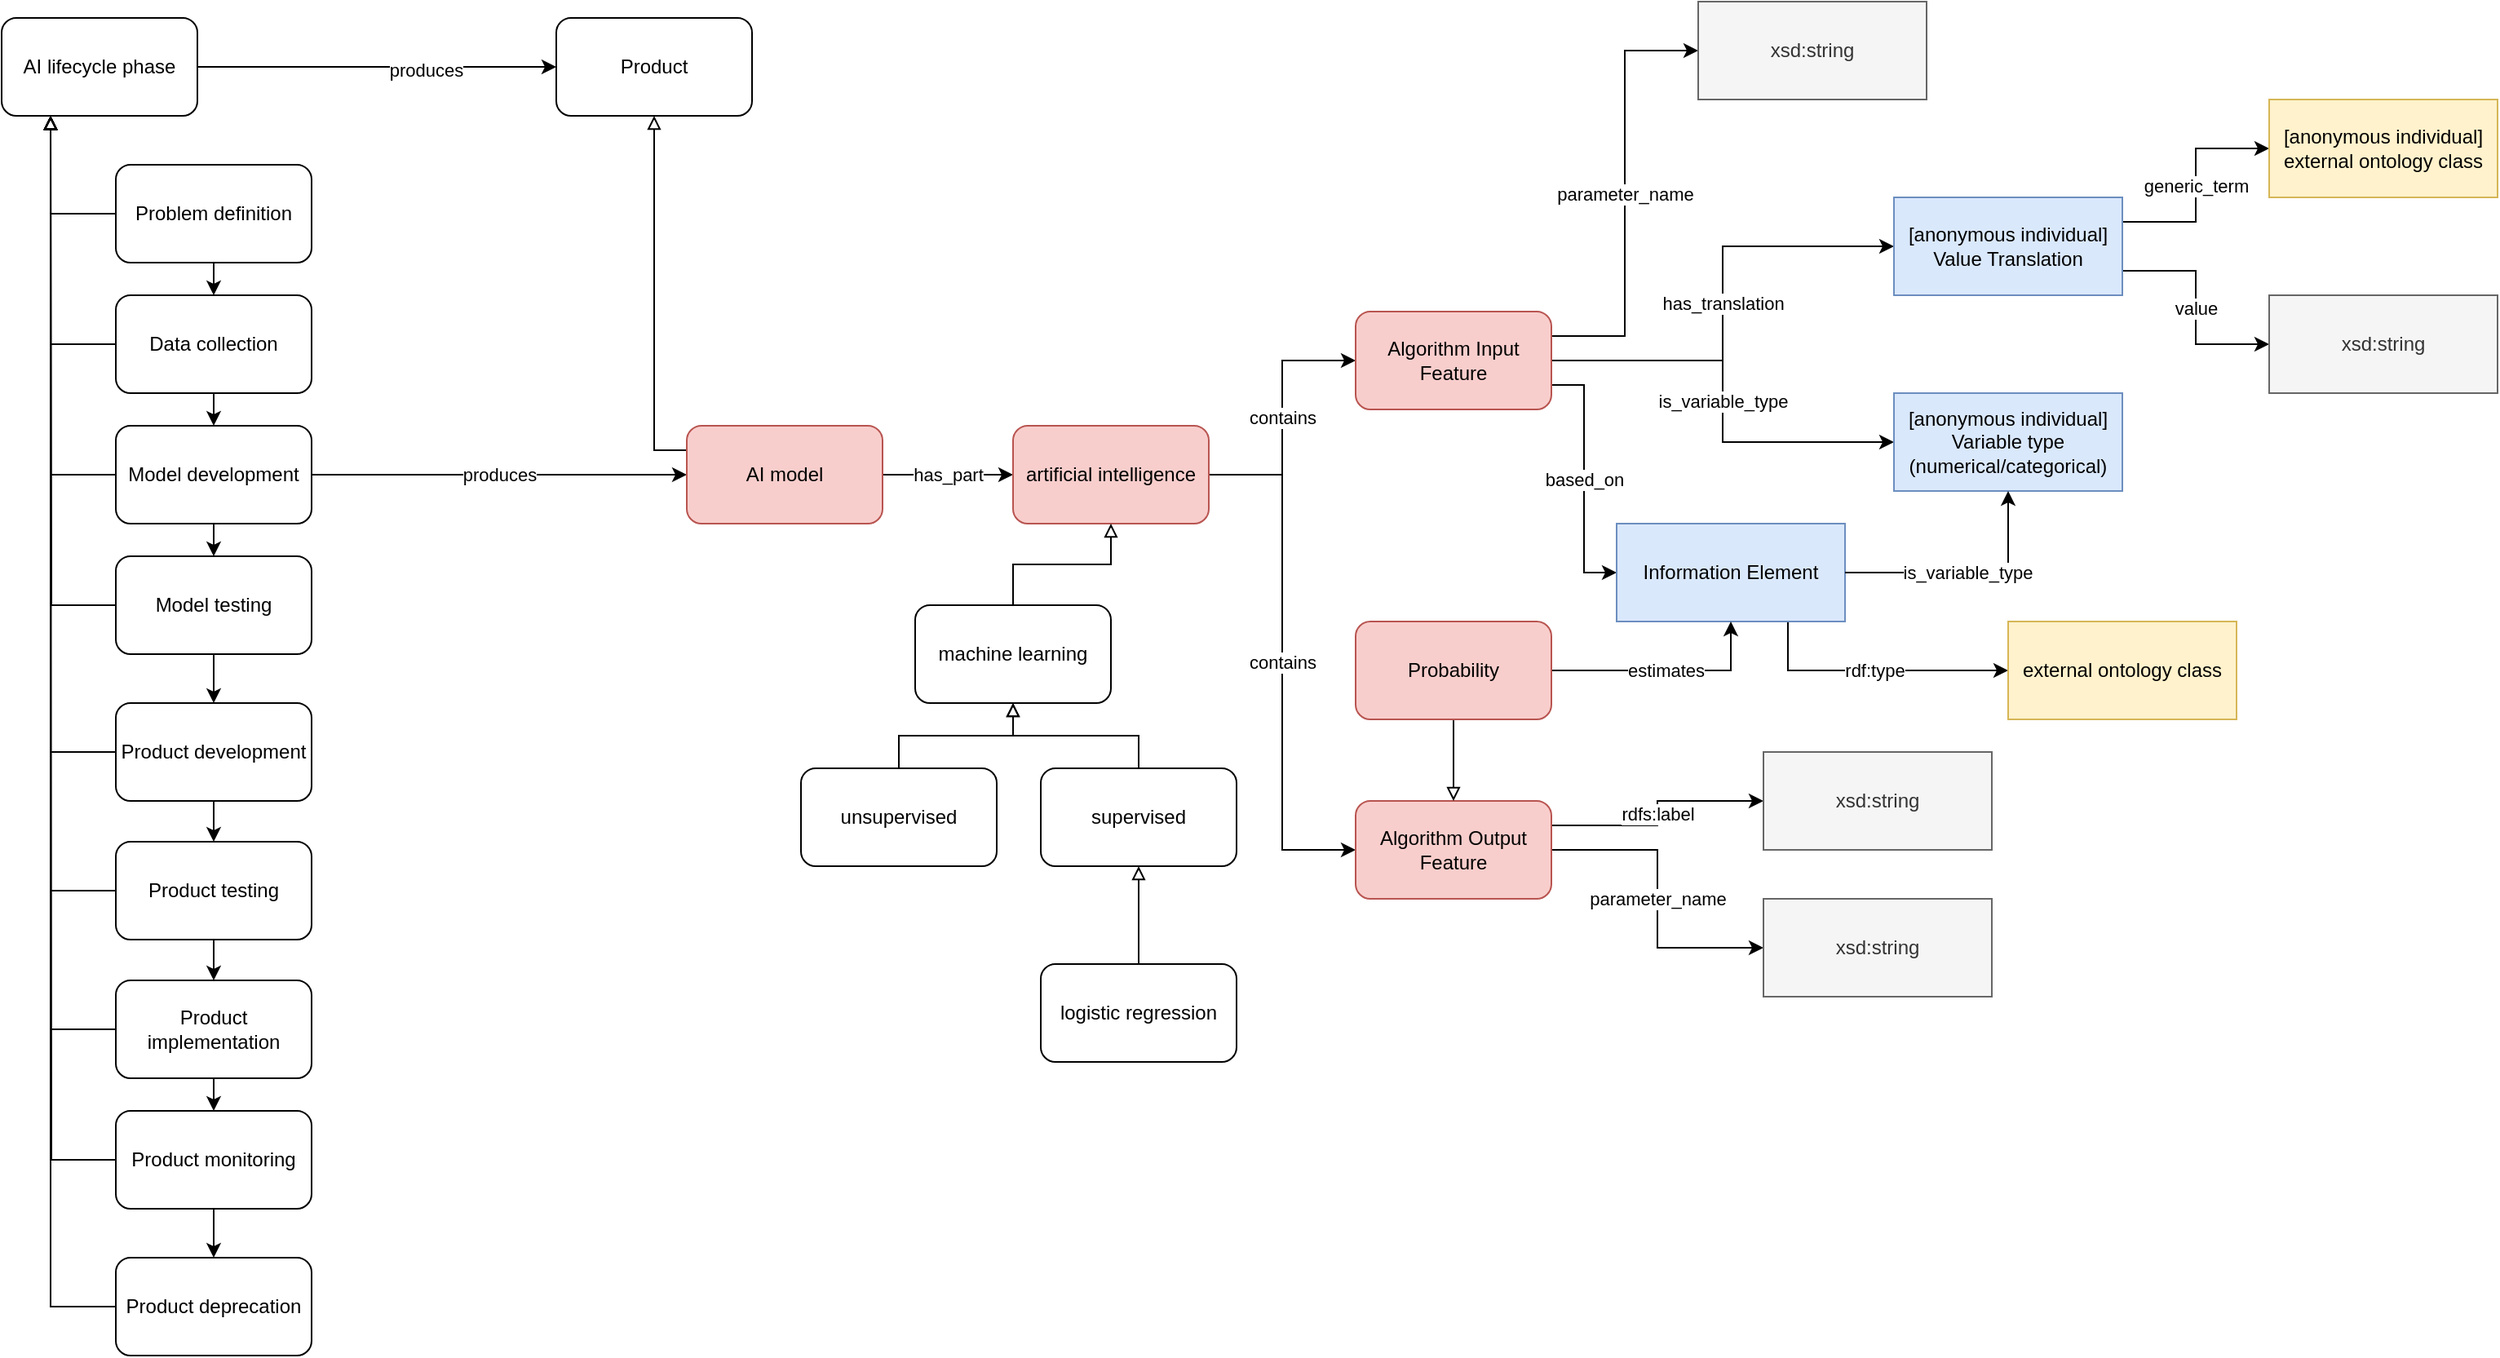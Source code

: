 <mxfile version="21.1.2" type="device">
  <diagram id="C5RBs43oDa-KdzZeNtuy" name="Page-1">
    <mxGraphModel dx="954" dy="674" grid="1" gridSize="10" guides="1" tooltips="1" connect="1" arrows="1" fold="1" page="1" pageScale="1" pageWidth="827" pageHeight="1169" math="0" shadow="0">
      <root>
        <mxCell id="WIyWlLk6GJQsqaUBKTNV-0" />
        <mxCell id="WIyWlLk6GJQsqaUBKTNV-1" parent="WIyWlLk6GJQsqaUBKTNV-0" />
        <mxCell id="dM_Qt6CL8K8Z289YyEKp-29" style="edgeStyle=orthogonalEdgeStyle;rounded=0;orthogonalLoop=1;jettySize=auto;html=1;exitX=1;exitY=0.5;exitDx=0;exitDy=0;entryX=0;entryY=0.5;entryDx=0;entryDy=0;endArrow=classic;endFill=1;" parent="WIyWlLk6GJQsqaUBKTNV-1" source="dM_Qt6CL8K8Z289YyEKp-0" target="dM_Qt6CL8K8Z289YyEKp-28" edge="1">
          <mxGeometry relative="1" as="geometry" />
        </mxCell>
        <mxCell id="dM_Qt6CL8K8Z289YyEKp-30" value="produces" style="edgeLabel;html=1;align=center;verticalAlign=middle;resizable=0;points=[];" parent="dM_Qt6CL8K8Z289YyEKp-29" vertex="1" connectable="0">
          <mxGeometry x="0.273" y="-2" relative="1" as="geometry">
            <mxPoint as="offset" />
          </mxGeometry>
        </mxCell>
        <mxCell id="dM_Qt6CL8K8Z289YyEKp-0" value="AI lifecycle phase" style="rounded=1;whiteSpace=wrap;html=1;" parent="WIyWlLk6GJQsqaUBKTNV-1" vertex="1">
          <mxGeometry x="70" y="50" width="120" height="60" as="geometry" />
        </mxCell>
        <mxCell id="dM_Qt6CL8K8Z289YyEKp-11" style="edgeStyle=orthogonalEdgeStyle;rounded=0;orthogonalLoop=1;jettySize=auto;html=1;exitX=0.5;exitY=1;exitDx=0;exitDy=0;entryX=0.5;entryY=0;entryDx=0;entryDy=0;" parent="WIyWlLk6GJQsqaUBKTNV-1" source="dM_Qt6CL8K8Z289YyEKp-1" target="dM_Qt6CL8K8Z289YyEKp-2" edge="1">
          <mxGeometry relative="1" as="geometry" />
        </mxCell>
        <mxCell id="dM_Qt6CL8K8Z289YyEKp-19" style="edgeStyle=orthogonalEdgeStyle;rounded=0;orthogonalLoop=1;jettySize=auto;html=1;exitX=0;exitY=0.5;exitDx=0;exitDy=0;entryX=0.25;entryY=1;entryDx=0;entryDy=0;endArrow=block;endFill=0;" parent="WIyWlLk6GJQsqaUBKTNV-1" source="dM_Qt6CL8K8Z289YyEKp-1" target="dM_Qt6CL8K8Z289YyEKp-0" edge="1">
          <mxGeometry relative="1" as="geometry" />
        </mxCell>
        <mxCell id="dM_Qt6CL8K8Z289YyEKp-1" value="Problem definition" style="rounded=1;whiteSpace=wrap;html=1;" parent="WIyWlLk6GJQsqaUBKTNV-1" vertex="1">
          <mxGeometry x="140" y="140" width="120" height="60" as="geometry" />
        </mxCell>
        <mxCell id="dM_Qt6CL8K8Z289YyEKp-12" style="edgeStyle=orthogonalEdgeStyle;rounded=0;orthogonalLoop=1;jettySize=auto;html=1;exitX=0.5;exitY=1;exitDx=0;exitDy=0;entryX=0.5;entryY=0;entryDx=0;entryDy=0;" parent="WIyWlLk6GJQsqaUBKTNV-1" source="dM_Qt6CL8K8Z289YyEKp-2" target="dM_Qt6CL8K8Z289YyEKp-3" edge="1">
          <mxGeometry relative="1" as="geometry" />
        </mxCell>
        <mxCell id="dM_Qt6CL8K8Z289YyEKp-2" value="Data collection" style="rounded=1;whiteSpace=wrap;html=1;" parent="WIyWlLk6GJQsqaUBKTNV-1" vertex="1">
          <mxGeometry x="140" y="220" width="120" height="60" as="geometry" />
        </mxCell>
        <mxCell id="dM_Qt6CL8K8Z289YyEKp-13" style="edgeStyle=orthogonalEdgeStyle;rounded=0;orthogonalLoop=1;jettySize=auto;html=1;exitX=0.5;exitY=1;exitDx=0;exitDy=0;entryX=0.5;entryY=0;entryDx=0;entryDy=0;" parent="WIyWlLk6GJQsqaUBKTNV-1" source="dM_Qt6CL8K8Z289YyEKp-3" target="dM_Qt6CL8K8Z289YyEKp-4" edge="1">
          <mxGeometry relative="1" as="geometry" />
        </mxCell>
        <mxCell id="dM_Qt6CL8K8Z289YyEKp-32" value="produces" style="edgeStyle=orthogonalEdgeStyle;rounded=0;orthogonalLoop=1;jettySize=auto;html=1;exitX=1;exitY=0.5;exitDx=0;exitDy=0;entryX=0;entryY=0.5;entryDx=0;entryDy=0;endArrow=classic;endFill=1;" parent="WIyWlLk6GJQsqaUBKTNV-1" source="dM_Qt6CL8K8Z289YyEKp-3" target="dM_Qt6CL8K8Z289YyEKp-31" edge="1">
          <mxGeometry relative="1" as="geometry" />
        </mxCell>
        <mxCell id="dM_Qt6CL8K8Z289YyEKp-3" value="Model development" style="rounded=1;whiteSpace=wrap;html=1;" parent="WIyWlLk6GJQsqaUBKTNV-1" vertex="1">
          <mxGeometry x="140" y="300" width="120" height="60" as="geometry" />
        </mxCell>
        <mxCell id="dM_Qt6CL8K8Z289YyEKp-14" style="edgeStyle=orthogonalEdgeStyle;rounded=0;orthogonalLoop=1;jettySize=auto;html=1;exitX=0.5;exitY=1;exitDx=0;exitDy=0;entryX=0.5;entryY=0;entryDx=0;entryDy=0;" parent="WIyWlLk6GJQsqaUBKTNV-1" source="dM_Qt6CL8K8Z289YyEKp-4" target="dM_Qt6CL8K8Z289YyEKp-5" edge="1">
          <mxGeometry relative="1" as="geometry" />
        </mxCell>
        <mxCell id="dM_Qt6CL8K8Z289YyEKp-4" value="Model testing" style="rounded=1;whiteSpace=wrap;html=1;" parent="WIyWlLk6GJQsqaUBKTNV-1" vertex="1">
          <mxGeometry x="140" y="380" width="120" height="60" as="geometry" />
        </mxCell>
        <mxCell id="dM_Qt6CL8K8Z289YyEKp-15" style="edgeStyle=orthogonalEdgeStyle;rounded=0;orthogonalLoop=1;jettySize=auto;html=1;exitX=0.5;exitY=1;exitDx=0;exitDy=0;entryX=0.5;entryY=0;entryDx=0;entryDy=0;" parent="WIyWlLk6GJQsqaUBKTNV-1" source="dM_Qt6CL8K8Z289YyEKp-5" target="dM_Qt6CL8K8Z289YyEKp-6" edge="1">
          <mxGeometry relative="1" as="geometry" />
        </mxCell>
        <mxCell id="dM_Qt6CL8K8Z289YyEKp-5" value="Product development" style="rounded=1;whiteSpace=wrap;html=1;" parent="WIyWlLk6GJQsqaUBKTNV-1" vertex="1">
          <mxGeometry x="140" y="470" width="120" height="60" as="geometry" />
        </mxCell>
        <mxCell id="dM_Qt6CL8K8Z289YyEKp-16" style="edgeStyle=orthogonalEdgeStyle;rounded=0;orthogonalLoop=1;jettySize=auto;html=1;exitX=0.5;exitY=1;exitDx=0;exitDy=0;entryX=0.5;entryY=0;entryDx=0;entryDy=0;" parent="WIyWlLk6GJQsqaUBKTNV-1" source="dM_Qt6CL8K8Z289YyEKp-6" target="dM_Qt6CL8K8Z289YyEKp-7" edge="1">
          <mxGeometry relative="1" as="geometry" />
        </mxCell>
        <mxCell id="dM_Qt6CL8K8Z289YyEKp-6" value="Product testing" style="rounded=1;whiteSpace=wrap;html=1;" parent="WIyWlLk6GJQsqaUBKTNV-1" vertex="1">
          <mxGeometry x="140" y="555" width="120" height="60" as="geometry" />
        </mxCell>
        <mxCell id="dM_Qt6CL8K8Z289YyEKp-17" style="edgeStyle=orthogonalEdgeStyle;rounded=0;orthogonalLoop=1;jettySize=auto;html=1;exitX=0.5;exitY=1;exitDx=0;exitDy=0;entryX=0.5;entryY=0;entryDx=0;entryDy=0;" parent="WIyWlLk6GJQsqaUBKTNV-1" source="dM_Qt6CL8K8Z289YyEKp-7" target="dM_Qt6CL8K8Z289YyEKp-8" edge="1">
          <mxGeometry relative="1" as="geometry" />
        </mxCell>
        <mxCell id="dM_Qt6CL8K8Z289YyEKp-7" value="Product implementation" style="rounded=1;whiteSpace=wrap;html=1;" parent="WIyWlLk6GJQsqaUBKTNV-1" vertex="1">
          <mxGeometry x="140" y="640" width="120" height="60" as="geometry" />
        </mxCell>
        <mxCell id="dM_Qt6CL8K8Z289YyEKp-18" style="edgeStyle=orthogonalEdgeStyle;rounded=0;orthogonalLoop=1;jettySize=auto;html=1;exitX=0.5;exitY=1;exitDx=0;exitDy=0;entryX=0.5;entryY=0;entryDx=0;entryDy=0;" parent="WIyWlLk6GJQsqaUBKTNV-1" source="dM_Qt6CL8K8Z289YyEKp-8" target="dM_Qt6CL8K8Z289YyEKp-9" edge="1">
          <mxGeometry relative="1" as="geometry" />
        </mxCell>
        <mxCell id="dM_Qt6CL8K8Z289YyEKp-8" value="Product monitoring" style="rounded=1;whiteSpace=wrap;html=1;" parent="WIyWlLk6GJQsqaUBKTNV-1" vertex="1">
          <mxGeometry x="140" y="720" width="120" height="60" as="geometry" />
        </mxCell>
        <mxCell id="dM_Qt6CL8K8Z289YyEKp-9" value="Product deprecation" style="rounded=1;whiteSpace=wrap;html=1;" parent="WIyWlLk6GJQsqaUBKTNV-1" vertex="1">
          <mxGeometry x="140" y="810" width="120" height="60" as="geometry" />
        </mxCell>
        <mxCell id="dM_Qt6CL8K8Z289YyEKp-20" style="edgeStyle=orthogonalEdgeStyle;rounded=0;orthogonalLoop=1;jettySize=auto;html=1;exitX=0;exitY=0.5;exitDx=0;exitDy=0;entryX=0.25;entryY=1;entryDx=0;entryDy=0;endArrow=block;endFill=0;" parent="WIyWlLk6GJQsqaUBKTNV-1" source="dM_Qt6CL8K8Z289YyEKp-2" target="dM_Qt6CL8K8Z289YyEKp-0" edge="1">
          <mxGeometry relative="1" as="geometry">
            <mxPoint x="150" y="180" as="sourcePoint" />
            <mxPoint x="110" y="120" as="targetPoint" />
          </mxGeometry>
        </mxCell>
        <mxCell id="dM_Qt6CL8K8Z289YyEKp-21" style="edgeStyle=orthogonalEdgeStyle;rounded=0;orthogonalLoop=1;jettySize=auto;html=1;exitX=0;exitY=0.5;exitDx=0;exitDy=0;entryX=0.25;entryY=1;entryDx=0;entryDy=0;endArrow=block;endFill=0;" parent="WIyWlLk6GJQsqaUBKTNV-1" source="dM_Qt6CL8K8Z289YyEKp-3" target="dM_Qt6CL8K8Z289YyEKp-0" edge="1">
          <mxGeometry relative="1" as="geometry">
            <mxPoint x="150" y="260" as="sourcePoint" />
            <mxPoint x="110" y="120" as="targetPoint" />
          </mxGeometry>
        </mxCell>
        <mxCell id="dM_Qt6CL8K8Z289YyEKp-22" style="edgeStyle=orthogonalEdgeStyle;rounded=0;orthogonalLoop=1;jettySize=auto;html=1;exitX=0;exitY=0.5;exitDx=0;exitDy=0;endArrow=block;endFill=0;" parent="WIyWlLk6GJQsqaUBKTNV-1" source="dM_Qt6CL8K8Z289YyEKp-4" edge="1">
          <mxGeometry relative="1" as="geometry">
            <mxPoint x="160" y="270" as="sourcePoint" />
            <mxPoint x="100" y="110" as="targetPoint" />
          </mxGeometry>
        </mxCell>
        <mxCell id="dM_Qt6CL8K8Z289YyEKp-23" style="edgeStyle=orthogonalEdgeStyle;rounded=0;orthogonalLoop=1;jettySize=auto;html=1;exitX=0;exitY=0.5;exitDx=0;exitDy=0;entryX=0.25;entryY=1;entryDx=0;entryDy=0;endArrow=block;endFill=0;" parent="WIyWlLk6GJQsqaUBKTNV-1" source="dM_Qt6CL8K8Z289YyEKp-5" target="dM_Qt6CL8K8Z289YyEKp-0" edge="1">
          <mxGeometry relative="1" as="geometry">
            <mxPoint x="170" y="280" as="sourcePoint" />
            <mxPoint x="130" y="140" as="targetPoint" />
          </mxGeometry>
        </mxCell>
        <mxCell id="dM_Qt6CL8K8Z289YyEKp-24" style="edgeStyle=orthogonalEdgeStyle;rounded=0;orthogonalLoop=1;jettySize=auto;html=1;exitX=0;exitY=0.5;exitDx=0;exitDy=0;entryX=0.25;entryY=1;entryDx=0;entryDy=0;endArrow=block;endFill=0;" parent="WIyWlLk6GJQsqaUBKTNV-1" source="dM_Qt6CL8K8Z289YyEKp-6" target="dM_Qt6CL8K8Z289YyEKp-0" edge="1">
          <mxGeometry relative="1" as="geometry">
            <mxPoint x="180" y="290" as="sourcePoint" />
            <mxPoint x="140" y="150" as="targetPoint" />
          </mxGeometry>
        </mxCell>
        <mxCell id="dM_Qt6CL8K8Z289YyEKp-25" style="edgeStyle=orthogonalEdgeStyle;rounded=0;orthogonalLoop=1;jettySize=auto;html=1;exitX=0;exitY=0.5;exitDx=0;exitDy=0;endArrow=block;endFill=0;entryX=0.25;entryY=1;entryDx=0;entryDy=0;" parent="WIyWlLk6GJQsqaUBKTNV-1" source="dM_Qt6CL8K8Z289YyEKp-7" target="dM_Qt6CL8K8Z289YyEKp-0" edge="1">
          <mxGeometry relative="1" as="geometry">
            <mxPoint x="190" y="300" as="sourcePoint" />
            <mxPoint x="80" y="150" as="targetPoint" />
          </mxGeometry>
        </mxCell>
        <mxCell id="dM_Qt6CL8K8Z289YyEKp-26" style="edgeStyle=orthogonalEdgeStyle;rounded=0;orthogonalLoop=1;jettySize=auto;html=1;exitX=0;exitY=0.5;exitDx=0;exitDy=0;endArrow=block;endFill=0;" parent="WIyWlLk6GJQsqaUBKTNV-1" source="dM_Qt6CL8K8Z289YyEKp-8" edge="1">
          <mxGeometry relative="1" as="geometry">
            <mxPoint x="70" y="350" as="sourcePoint" />
            <mxPoint x="100" y="110" as="targetPoint" />
          </mxGeometry>
        </mxCell>
        <mxCell id="dM_Qt6CL8K8Z289YyEKp-27" style="edgeStyle=orthogonalEdgeStyle;rounded=0;orthogonalLoop=1;jettySize=auto;html=1;exitX=0;exitY=0.5;exitDx=0;exitDy=0;endArrow=block;endFill=0;entryX=0.25;entryY=1;entryDx=0;entryDy=0;" parent="WIyWlLk6GJQsqaUBKTNV-1" source="dM_Qt6CL8K8Z289YyEKp-9" target="dM_Qt6CL8K8Z289YyEKp-0" edge="1">
          <mxGeometry relative="1" as="geometry">
            <mxPoint x="150" y="760" as="sourcePoint" />
            <mxPoint x="110" y="120" as="targetPoint" />
          </mxGeometry>
        </mxCell>
        <mxCell id="dM_Qt6CL8K8Z289YyEKp-28" value="Product" style="rounded=1;whiteSpace=wrap;html=1;" parent="WIyWlLk6GJQsqaUBKTNV-1" vertex="1">
          <mxGeometry x="410" y="50" width="120" height="60" as="geometry" />
        </mxCell>
        <mxCell id="dM_Qt6CL8K8Z289YyEKp-33" style="edgeStyle=orthogonalEdgeStyle;rounded=0;orthogonalLoop=1;jettySize=auto;html=1;exitX=0;exitY=0.25;exitDx=0;exitDy=0;entryX=0.5;entryY=1;entryDx=0;entryDy=0;endArrow=block;endFill=0;" parent="WIyWlLk6GJQsqaUBKTNV-1" source="dM_Qt6CL8K8Z289YyEKp-31" target="dM_Qt6CL8K8Z289YyEKp-28" edge="1">
          <mxGeometry relative="1" as="geometry" />
        </mxCell>
        <mxCell id="dM_Qt6CL8K8Z289YyEKp-35" value="has_part" style="edgeStyle=orthogonalEdgeStyle;rounded=0;orthogonalLoop=1;jettySize=auto;html=1;exitX=1;exitY=0.5;exitDx=0;exitDy=0;entryX=0;entryY=0.5;entryDx=0;entryDy=0;endArrow=classic;endFill=1;" parent="WIyWlLk6GJQsqaUBKTNV-1" source="dM_Qt6CL8K8Z289YyEKp-31" target="dM_Qt6CL8K8Z289YyEKp-34" edge="1">
          <mxGeometry relative="1" as="geometry" />
        </mxCell>
        <mxCell id="dM_Qt6CL8K8Z289YyEKp-31" value="AI model" style="rounded=1;whiteSpace=wrap;html=1;fillColor=#f8cecc;strokeColor=#b85450;" parent="WIyWlLk6GJQsqaUBKTNV-1" vertex="1">
          <mxGeometry x="490" y="300" width="120" height="60" as="geometry" />
        </mxCell>
        <mxCell id="dM_Qt6CL8K8Z289YyEKp-38" value="contains" style="edgeStyle=orthogonalEdgeStyle;rounded=0;orthogonalLoop=1;jettySize=auto;html=1;exitX=1;exitY=0.5;exitDx=0;exitDy=0;entryX=0;entryY=0.5;entryDx=0;entryDy=0;endArrow=classic;endFill=1;" parent="WIyWlLk6GJQsqaUBKTNV-1" source="dM_Qt6CL8K8Z289YyEKp-34" target="dM_Qt6CL8K8Z289YyEKp-36" edge="1">
          <mxGeometry relative="1" as="geometry" />
        </mxCell>
        <mxCell id="dM_Qt6CL8K8Z289YyEKp-39" value="contains" style="edgeStyle=orthogonalEdgeStyle;rounded=0;orthogonalLoop=1;jettySize=auto;html=1;exitX=1;exitY=0.5;exitDx=0;exitDy=0;entryX=0;entryY=0.5;entryDx=0;entryDy=0;endArrow=classic;endFill=1;" parent="WIyWlLk6GJQsqaUBKTNV-1" source="dM_Qt6CL8K8Z289YyEKp-34" target="dM_Qt6CL8K8Z289YyEKp-37" edge="1">
          <mxGeometry relative="1" as="geometry" />
        </mxCell>
        <mxCell id="dM_Qt6CL8K8Z289YyEKp-34" value="artificial intelligence" style="rounded=1;whiteSpace=wrap;html=1;fillColor=#f8cecc;strokeColor=#b85450;" parent="WIyWlLk6GJQsqaUBKTNV-1" vertex="1">
          <mxGeometry x="690" y="300" width="120" height="60" as="geometry" />
        </mxCell>
        <mxCell id="dM_Qt6CL8K8Z289YyEKp-41" value="based_on" style="edgeStyle=orthogonalEdgeStyle;rounded=0;orthogonalLoop=1;jettySize=auto;html=1;exitX=1;exitY=0.75;exitDx=0;exitDy=0;entryX=0;entryY=0.5;entryDx=0;entryDy=0;endArrow=classic;endFill=1;" parent="WIyWlLk6GJQsqaUBKTNV-1" source="dM_Qt6CL8K8Z289YyEKp-36" target="dM_Qt6CL8K8Z289YyEKp-40" edge="1">
          <mxGeometry relative="1" as="geometry" />
        </mxCell>
        <mxCell id="dM_Qt6CL8K8Z289YyEKp-45" value="is_variable_type" style="edgeStyle=orthogonalEdgeStyle;rounded=0;orthogonalLoop=1;jettySize=auto;html=1;exitX=1;exitY=0.5;exitDx=0;exitDy=0;entryX=0;entryY=0.5;entryDx=0;entryDy=0;endArrow=classic;endFill=1;" parent="WIyWlLk6GJQsqaUBKTNV-1" source="dM_Qt6CL8K8Z289YyEKp-36" target="dM_Qt6CL8K8Z289YyEKp-44" edge="1">
          <mxGeometry relative="1" as="geometry" />
        </mxCell>
        <mxCell id="dM_Qt6CL8K8Z289YyEKp-49" value="parameter_name" style="edgeStyle=orthogonalEdgeStyle;rounded=0;orthogonalLoop=1;jettySize=auto;html=1;exitX=1;exitY=0.25;exitDx=0;exitDy=0;entryX=0;entryY=0.5;entryDx=0;entryDy=0;endArrow=classic;endFill=1;" parent="WIyWlLk6GJQsqaUBKTNV-1" source="dM_Qt6CL8K8Z289YyEKp-36" target="dM_Qt6CL8K8Z289YyEKp-48" edge="1">
          <mxGeometry relative="1" as="geometry" />
        </mxCell>
        <mxCell id="dM_Qt6CL8K8Z289YyEKp-56" value="has_translation" style="edgeStyle=orthogonalEdgeStyle;rounded=0;orthogonalLoop=1;jettySize=auto;html=1;exitX=1;exitY=0.5;exitDx=0;exitDy=0;entryX=0;entryY=0.5;entryDx=0;entryDy=0;endArrow=classic;endFill=1;" parent="WIyWlLk6GJQsqaUBKTNV-1" source="dM_Qt6CL8K8Z289YyEKp-36" target="dM_Qt6CL8K8Z289YyEKp-50" edge="1">
          <mxGeometry relative="1" as="geometry" />
        </mxCell>
        <mxCell id="dM_Qt6CL8K8Z289YyEKp-36" value="Algorithm Input Feature" style="rounded=1;whiteSpace=wrap;html=1;fillColor=#f8cecc;strokeColor=#b85450;" parent="WIyWlLk6GJQsqaUBKTNV-1" vertex="1">
          <mxGeometry x="900" y="230" width="120" height="60" as="geometry" />
        </mxCell>
        <mxCell id="dM_Qt6CL8K8Z289YyEKp-58" value="rdfs:label" style="edgeStyle=orthogonalEdgeStyle;rounded=0;orthogonalLoop=1;jettySize=auto;html=1;exitX=1;exitY=0.25;exitDx=0;exitDy=0;entryX=0;entryY=0.5;entryDx=0;entryDy=0;endArrow=classic;endFill=1;" parent="WIyWlLk6GJQsqaUBKTNV-1" source="dM_Qt6CL8K8Z289YyEKp-37" target="dM_Qt6CL8K8Z289YyEKp-57" edge="1">
          <mxGeometry relative="1" as="geometry" />
        </mxCell>
        <mxCell id="dM_Qt6CL8K8Z289YyEKp-60" value="parameter_name" style="edgeStyle=orthogonalEdgeStyle;rounded=0;orthogonalLoop=1;jettySize=auto;html=1;exitX=1;exitY=0.5;exitDx=0;exitDy=0;entryX=0;entryY=0.5;entryDx=0;entryDy=0;endArrow=classic;endFill=1;" parent="WIyWlLk6GJQsqaUBKTNV-1" source="dM_Qt6CL8K8Z289YyEKp-37" target="dM_Qt6CL8K8Z289YyEKp-59" edge="1">
          <mxGeometry relative="1" as="geometry" />
        </mxCell>
        <mxCell id="dM_Qt6CL8K8Z289YyEKp-37" value="Algorithm Output Feature" style="rounded=1;whiteSpace=wrap;html=1;fillColor=#f8cecc;strokeColor=#b85450;" parent="WIyWlLk6GJQsqaUBKTNV-1" vertex="1">
          <mxGeometry x="900" y="530" width="120" height="60" as="geometry" />
        </mxCell>
        <mxCell id="SN9f8TlN3MCeiG-UvgbM-1" value="rdf:type" style="edgeStyle=orthogonalEdgeStyle;rounded=0;orthogonalLoop=1;jettySize=auto;html=1;exitX=0.75;exitY=1;exitDx=0;exitDy=0;entryX=0;entryY=0.5;entryDx=0;entryDy=0;" edge="1" parent="WIyWlLk6GJQsqaUBKTNV-1" source="dM_Qt6CL8K8Z289YyEKp-40" target="SN9f8TlN3MCeiG-UvgbM-2">
          <mxGeometry relative="1" as="geometry">
            <mxPoint x="1270" y="460" as="targetPoint" />
          </mxGeometry>
        </mxCell>
        <mxCell id="dM_Qt6CL8K8Z289YyEKp-40" value="Information Element" style="rounded=0;whiteSpace=wrap;html=1;fillColor=#dae8fc;strokeColor=#6c8ebf;" parent="WIyWlLk6GJQsqaUBKTNV-1" vertex="1">
          <mxGeometry x="1060" y="360" width="140" height="60" as="geometry" />
        </mxCell>
        <mxCell id="dM_Qt6CL8K8Z289YyEKp-44" value="[anonymous individual]&lt;br&gt;Variable type&lt;br&gt;(numerical/categorical)" style="rounded=0;whiteSpace=wrap;html=1;fillColor=#dae8fc;strokeColor=#6c8ebf;" parent="WIyWlLk6GJQsqaUBKTNV-1" vertex="1">
          <mxGeometry x="1230" y="280" width="140" height="60" as="geometry" />
        </mxCell>
        <mxCell id="dM_Qt6CL8K8Z289YyEKp-48" value="xsd:string" style="rounded=0;whiteSpace=wrap;html=1;fillColor=#f5f5f5;fontColor=#333333;strokeColor=#666666;" parent="WIyWlLk6GJQsqaUBKTNV-1" vertex="1">
          <mxGeometry x="1110" y="40" width="140" height="60" as="geometry" />
        </mxCell>
        <mxCell id="dM_Qt6CL8K8Z289YyEKp-52" value="generic_term" style="edgeStyle=orthogonalEdgeStyle;rounded=0;orthogonalLoop=1;jettySize=auto;html=1;endArrow=classic;endFill=1;exitX=1;exitY=0.25;exitDx=0;exitDy=0;" parent="WIyWlLk6GJQsqaUBKTNV-1" source="dM_Qt6CL8K8Z289YyEKp-50" target="dM_Qt6CL8K8Z289YyEKp-51" edge="1">
          <mxGeometry relative="1" as="geometry" />
        </mxCell>
        <mxCell id="dM_Qt6CL8K8Z289YyEKp-55" value="value" style="edgeStyle=orthogonalEdgeStyle;rounded=0;orthogonalLoop=1;jettySize=auto;html=1;exitX=1;exitY=0.75;exitDx=0;exitDy=0;entryX=0;entryY=0.5;entryDx=0;entryDy=0;endArrow=classic;endFill=1;" parent="WIyWlLk6GJQsqaUBKTNV-1" source="dM_Qt6CL8K8Z289YyEKp-50" target="dM_Qt6CL8K8Z289YyEKp-54" edge="1">
          <mxGeometry relative="1" as="geometry" />
        </mxCell>
        <mxCell id="dM_Qt6CL8K8Z289YyEKp-50" value="[anonymous individual]&lt;br&gt;Value Translation" style="rounded=0;whiteSpace=wrap;html=1;fillColor=#dae8fc;strokeColor=#6c8ebf;" parent="WIyWlLk6GJQsqaUBKTNV-1" vertex="1">
          <mxGeometry x="1230" y="160" width="140" height="60" as="geometry" />
        </mxCell>
        <mxCell id="dM_Qt6CL8K8Z289YyEKp-51" value="[anonymous individual]&lt;br&gt;external ontology class" style="whiteSpace=wrap;html=1;rounded=0;fillColor=#fff2cc;strokeColor=#d6b656;" parent="WIyWlLk6GJQsqaUBKTNV-1" vertex="1">
          <mxGeometry x="1460" y="100" width="140" height="60" as="geometry" />
        </mxCell>
        <mxCell id="dM_Qt6CL8K8Z289YyEKp-54" value="xsd:string" style="rounded=0;whiteSpace=wrap;html=1;fillColor=#f5f5f5;fontColor=#333333;strokeColor=#666666;" parent="WIyWlLk6GJQsqaUBKTNV-1" vertex="1">
          <mxGeometry x="1460" y="220" width="140" height="60" as="geometry" />
        </mxCell>
        <mxCell id="dM_Qt6CL8K8Z289YyEKp-57" value="xsd:string" style="rounded=0;whiteSpace=wrap;html=1;fillColor=#f5f5f5;fontColor=#333333;strokeColor=#666666;" parent="WIyWlLk6GJQsqaUBKTNV-1" vertex="1">
          <mxGeometry x="1150" y="500" width="140" height="60" as="geometry" />
        </mxCell>
        <mxCell id="dM_Qt6CL8K8Z289YyEKp-59" value="xsd:string" style="rounded=0;whiteSpace=wrap;html=1;fillColor=#f5f5f5;fontColor=#333333;strokeColor=#666666;" parent="WIyWlLk6GJQsqaUBKTNV-1" vertex="1">
          <mxGeometry x="1150" y="590" width="140" height="60" as="geometry" />
        </mxCell>
        <mxCell id="dM_Qt6CL8K8Z289YyEKp-64" style="edgeStyle=orthogonalEdgeStyle;rounded=0;orthogonalLoop=1;jettySize=auto;html=1;exitX=0.5;exitY=1;exitDx=0;exitDy=0;entryX=0.5;entryY=0;entryDx=0;entryDy=0;endArrow=block;endFill=0;" parent="WIyWlLk6GJQsqaUBKTNV-1" source="dM_Qt6CL8K8Z289YyEKp-63" target="dM_Qt6CL8K8Z289YyEKp-37" edge="1">
          <mxGeometry relative="1" as="geometry" />
        </mxCell>
        <mxCell id="hWLEaWJ-5blyYh4Wp0G3-11" value="estimates" style="edgeStyle=orthogonalEdgeStyle;rounded=0;orthogonalLoop=1;jettySize=auto;html=1;exitX=1;exitY=0.5;exitDx=0;exitDy=0;entryX=0.5;entryY=1;entryDx=0;entryDy=0;" parent="WIyWlLk6GJQsqaUBKTNV-1" source="dM_Qt6CL8K8Z289YyEKp-63" target="dM_Qt6CL8K8Z289YyEKp-40" edge="1">
          <mxGeometry relative="1" as="geometry">
            <mxPoint x="1190" y="480" as="targetPoint" />
          </mxGeometry>
        </mxCell>
        <mxCell id="dM_Qt6CL8K8Z289YyEKp-63" value="Probability" style="rounded=1;whiteSpace=wrap;html=1;fillColor=#f8cecc;strokeColor=#b85450;" parent="WIyWlLk6GJQsqaUBKTNV-1" vertex="1">
          <mxGeometry x="900" y="420" width="120" height="60" as="geometry" />
        </mxCell>
        <mxCell id="hWLEaWJ-5blyYh4Wp0G3-1" style="edgeStyle=orthogonalEdgeStyle;rounded=0;orthogonalLoop=1;jettySize=auto;html=1;exitX=0.5;exitY=0;exitDx=0;exitDy=0;entryX=0.5;entryY=1;entryDx=0;entryDy=0;endArrow=block;endFill=0;" parent="WIyWlLk6GJQsqaUBKTNV-1" source="hWLEaWJ-5blyYh4Wp0G3-0" target="dM_Qt6CL8K8Z289YyEKp-34" edge="1">
          <mxGeometry relative="1" as="geometry" />
        </mxCell>
        <mxCell id="hWLEaWJ-5blyYh4Wp0G3-0" value="machine learning" style="rounded=1;whiteSpace=wrap;html=1;" parent="WIyWlLk6GJQsqaUBKTNV-1" vertex="1">
          <mxGeometry x="630" y="410" width="120" height="60" as="geometry" />
        </mxCell>
        <mxCell id="hWLEaWJ-5blyYh4Wp0G3-3" style="edgeStyle=orthogonalEdgeStyle;rounded=0;orthogonalLoop=1;jettySize=auto;html=1;exitX=0.5;exitY=0;exitDx=0;exitDy=0;entryX=0.5;entryY=1;entryDx=0;entryDy=0;endArrow=block;endFill=0;" parent="WIyWlLk6GJQsqaUBKTNV-1" source="hWLEaWJ-5blyYh4Wp0G3-2" target="hWLEaWJ-5blyYh4Wp0G3-0" edge="1">
          <mxGeometry relative="1" as="geometry" />
        </mxCell>
        <mxCell id="hWLEaWJ-5blyYh4Wp0G3-2" value="supervised" style="rounded=1;whiteSpace=wrap;html=1;" parent="WIyWlLk6GJQsqaUBKTNV-1" vertex="1">
          <mxGeometry x="707" y="510" width="120" height="60" as="geometry" />
        </mxCell>
        <mxCell id="hWLEaWJ-5blyYh4Wp0G3-7" style="edgeStyle=orthogonalEdgeStyle;rounded=0;orthogonalLoop=1;jettySize=auto;html=1;exitX=0.5;exitY=0;exitDx=0;exitDy=0;entryX=0.5;entryY=1;entryDx=0;entryDy=0;endArrow=block;endFill=0;" parent="WIyWlLk6GJQsqaUBKTNV-1" source="hWLEaWJ-5blyYh4Wp0G3-4" target="hWLEaWJ-5blyYh4Wp0G3-0" edge="1">
          <mxGeometry relative="1" as="geometry" />
        </mxCell>
        <mxCell id="hWLEaWJ-5blyYh4Wp0G3-4" value="unsupervised" style="rounded=1;whiteSpace=wrap;html=1;" parent="WIyWlLk6GJQsqaUBKTNV-1" vertex="1">
          <mxGeometry x="560" y="510" width="120" height="60" as="geometry" />
        </mxCell>
        <mxCell id="hWLEaWJ-5blyYh4Wp0G3-9" style="edgeStyle=orthogonalEdgeStyle;rounded=0;orthogonalLoop=1;jettySize=auto;html=1;exitX=0.5;exitY=0;exitDx=0;exitDy=0;entryX=0.5;entryY=1;entryDx=0;entryDy=0;endArrow=block;endFill=0;" parent="WIyWlLk6GJQsqaUBKTNV-1" source="hWLEaWJ-5blyYh4Wp0G3-8" target="hWLEaWJ-5blyYh4Wp0G3-2" edge="1">
          <mxGeometry relative="1" as="geometry" />
        </mxCell>
        <mxCell id="hWLEaWJ-5blyYh4Wp0G3-8" value="logistic regression" style="rounded=1;whiteSpace=wrap;html=1;" parent="WIyWlLk6GJQsqaUBKTNV-1" vertex="1">
          <mxGeometry x="707" y="630" width="120" height="60" as="geometry" />
        </mxCell>
        <mxCell id="SN9f8TlN3MCeiG-UvgbM-0" value="is_variable_type" style="edgeStyle=orthogonalEdgeStyle;rounded=0;orthogonalLoop=1;jettySize=auto;html=1;exitX=1;exitY=0.5;exitDx=0;exitDy=0;entryX=0.5;entryY=1;entryDx=0;entryDy=0;endArrow=classic;endFill=1;" edge="1" parent="WIyWlLk6GJQsqaUBKTNV-1" source="dM_Qt6CL8K8Z289YyEKp-40" target="dM_Qt6CL8K8Z289YyEKp-44">
          <mxGeometry relative="1" as="geometry">
            <mxPoint x="1030" y="270" as="sourcePoint" />
            <mxPoint x="1240" y="320" as="targetPoint" />
          </mxGeometry>
        </mxCell>
        <mxCell id="SN9f8TlN3MCeiG-UvgbM-2" value="external ontology class" style="rounded=0;whiteSpace=wrap;html=1;fillColor=#fff2cc;strokeColor=#d6b656;" vertex="1" parent="WIyWlLk6GJQsqaUBKTNV-1">
          <mxGeometry x="1300" y="420" width="140" height="60" as="geometry" />
        </mxCell>
      </root>
    </mxGraphModel>
  </diagram>
</mxfile>
